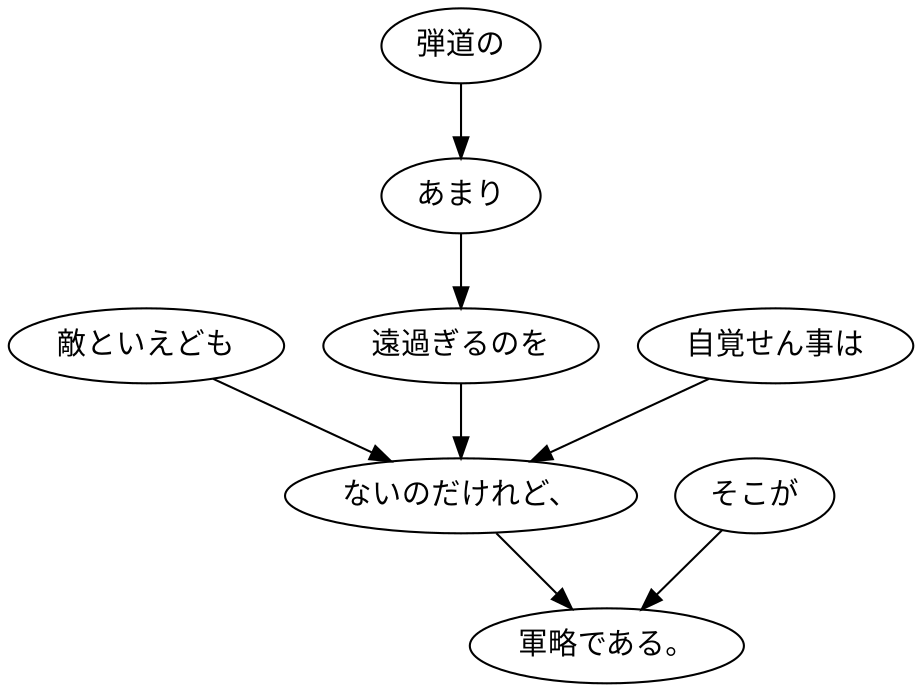 digraph graph4921 {
	node0 [label="敵といえども"];
	node1 [label="弾道の"];
	node2 [label="あまり"];
	node3 [label="遠過ぎるのを"];
	node4 [label="自覚せん事は"];
	node5 [label="ないのだけれど、"];
	node6 [label="そこが"];
	node7 [label="軍略である。"];
	node0 -> node5;
	node1 -> node2;
	node2 -> node3;
	node3 -> node5;
	node4 -> node5;
	node5 -> node7;
	node6 -> node7;
}

